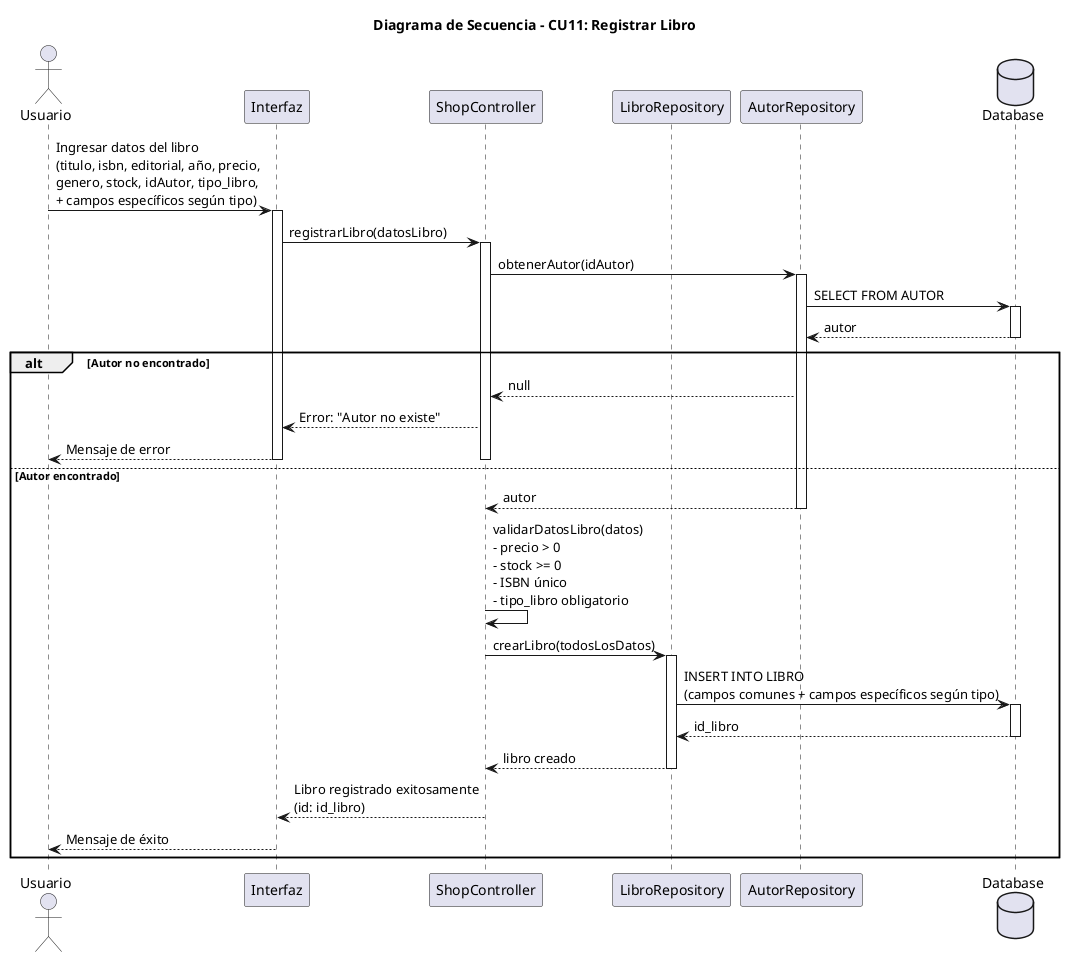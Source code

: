 @startuml
title Diagrama de Secuencia - CU11: Registrar Libro

actor "Usuario" as Usuario
participant "Interfaz" as Interfaz
participant "ShopController" as Controller
participant "LibroRepository" as Repository
participant "AutorRepository" as AutorRepo
database "Database" as DB

Usuario -> Interfaz : Ingresar datos del libro\n(titulo, isbn, editorial, año, precio,\ngenero, stock, idAutor, tipo_libro,\n+ campos específicos según tipo)
activate Interfaz

Interfaz -> Controller : registrarLibro(datosLibro)
activate Controller

' Validar que existe el autor
Controller -> AutorRepo : obtenerAutor(idAutor)
activate AutorRepo

AutorRepo -> DB : SELECT FROM AUTOR
activate DB
DB --> AutorRepo : autor
deactivate DB

alt Autor no encontrado
    AutorRepo --> Controller : null
    Controller --> Interfaz : Error: "Autor no existe"
    Interfaz --> Usuario : Mensaje de error
    deactivate Controller
    deactivate Interfaz
else Autor encontrado
    AutorRepo --> Controller : autor
    deactivate AutorRepo
    
    ' Validar datos del libro
    Controller -> Controller : validarDatosLibro(datos)\n- precio > 0\n- stock >= 0\n- ISBN único\n- tipo_libro obligatorio
    
    ' Insertar en tabla LIBRO con todos los campos
    Controller -> Repository : crearLibro(todosLosDatos)
    activate Repository
    
    Repository -> DB : INSERT INTO LIBRO\n(campos comunes + campos específicos según tipo)
    activate DB
    DB --> Repository : id_libro
    deactivate DB
    
    Repository --> Controller : libro creado
    deactivate Repository
    
    Controller --> Interfaz : Libro registrado exitosamente\n(id: id_libro)
    deactivate Controller
    
    Interfaz --> Usuario : Mensaje de éxito
    deactivate Interfaz
end

@enduml

